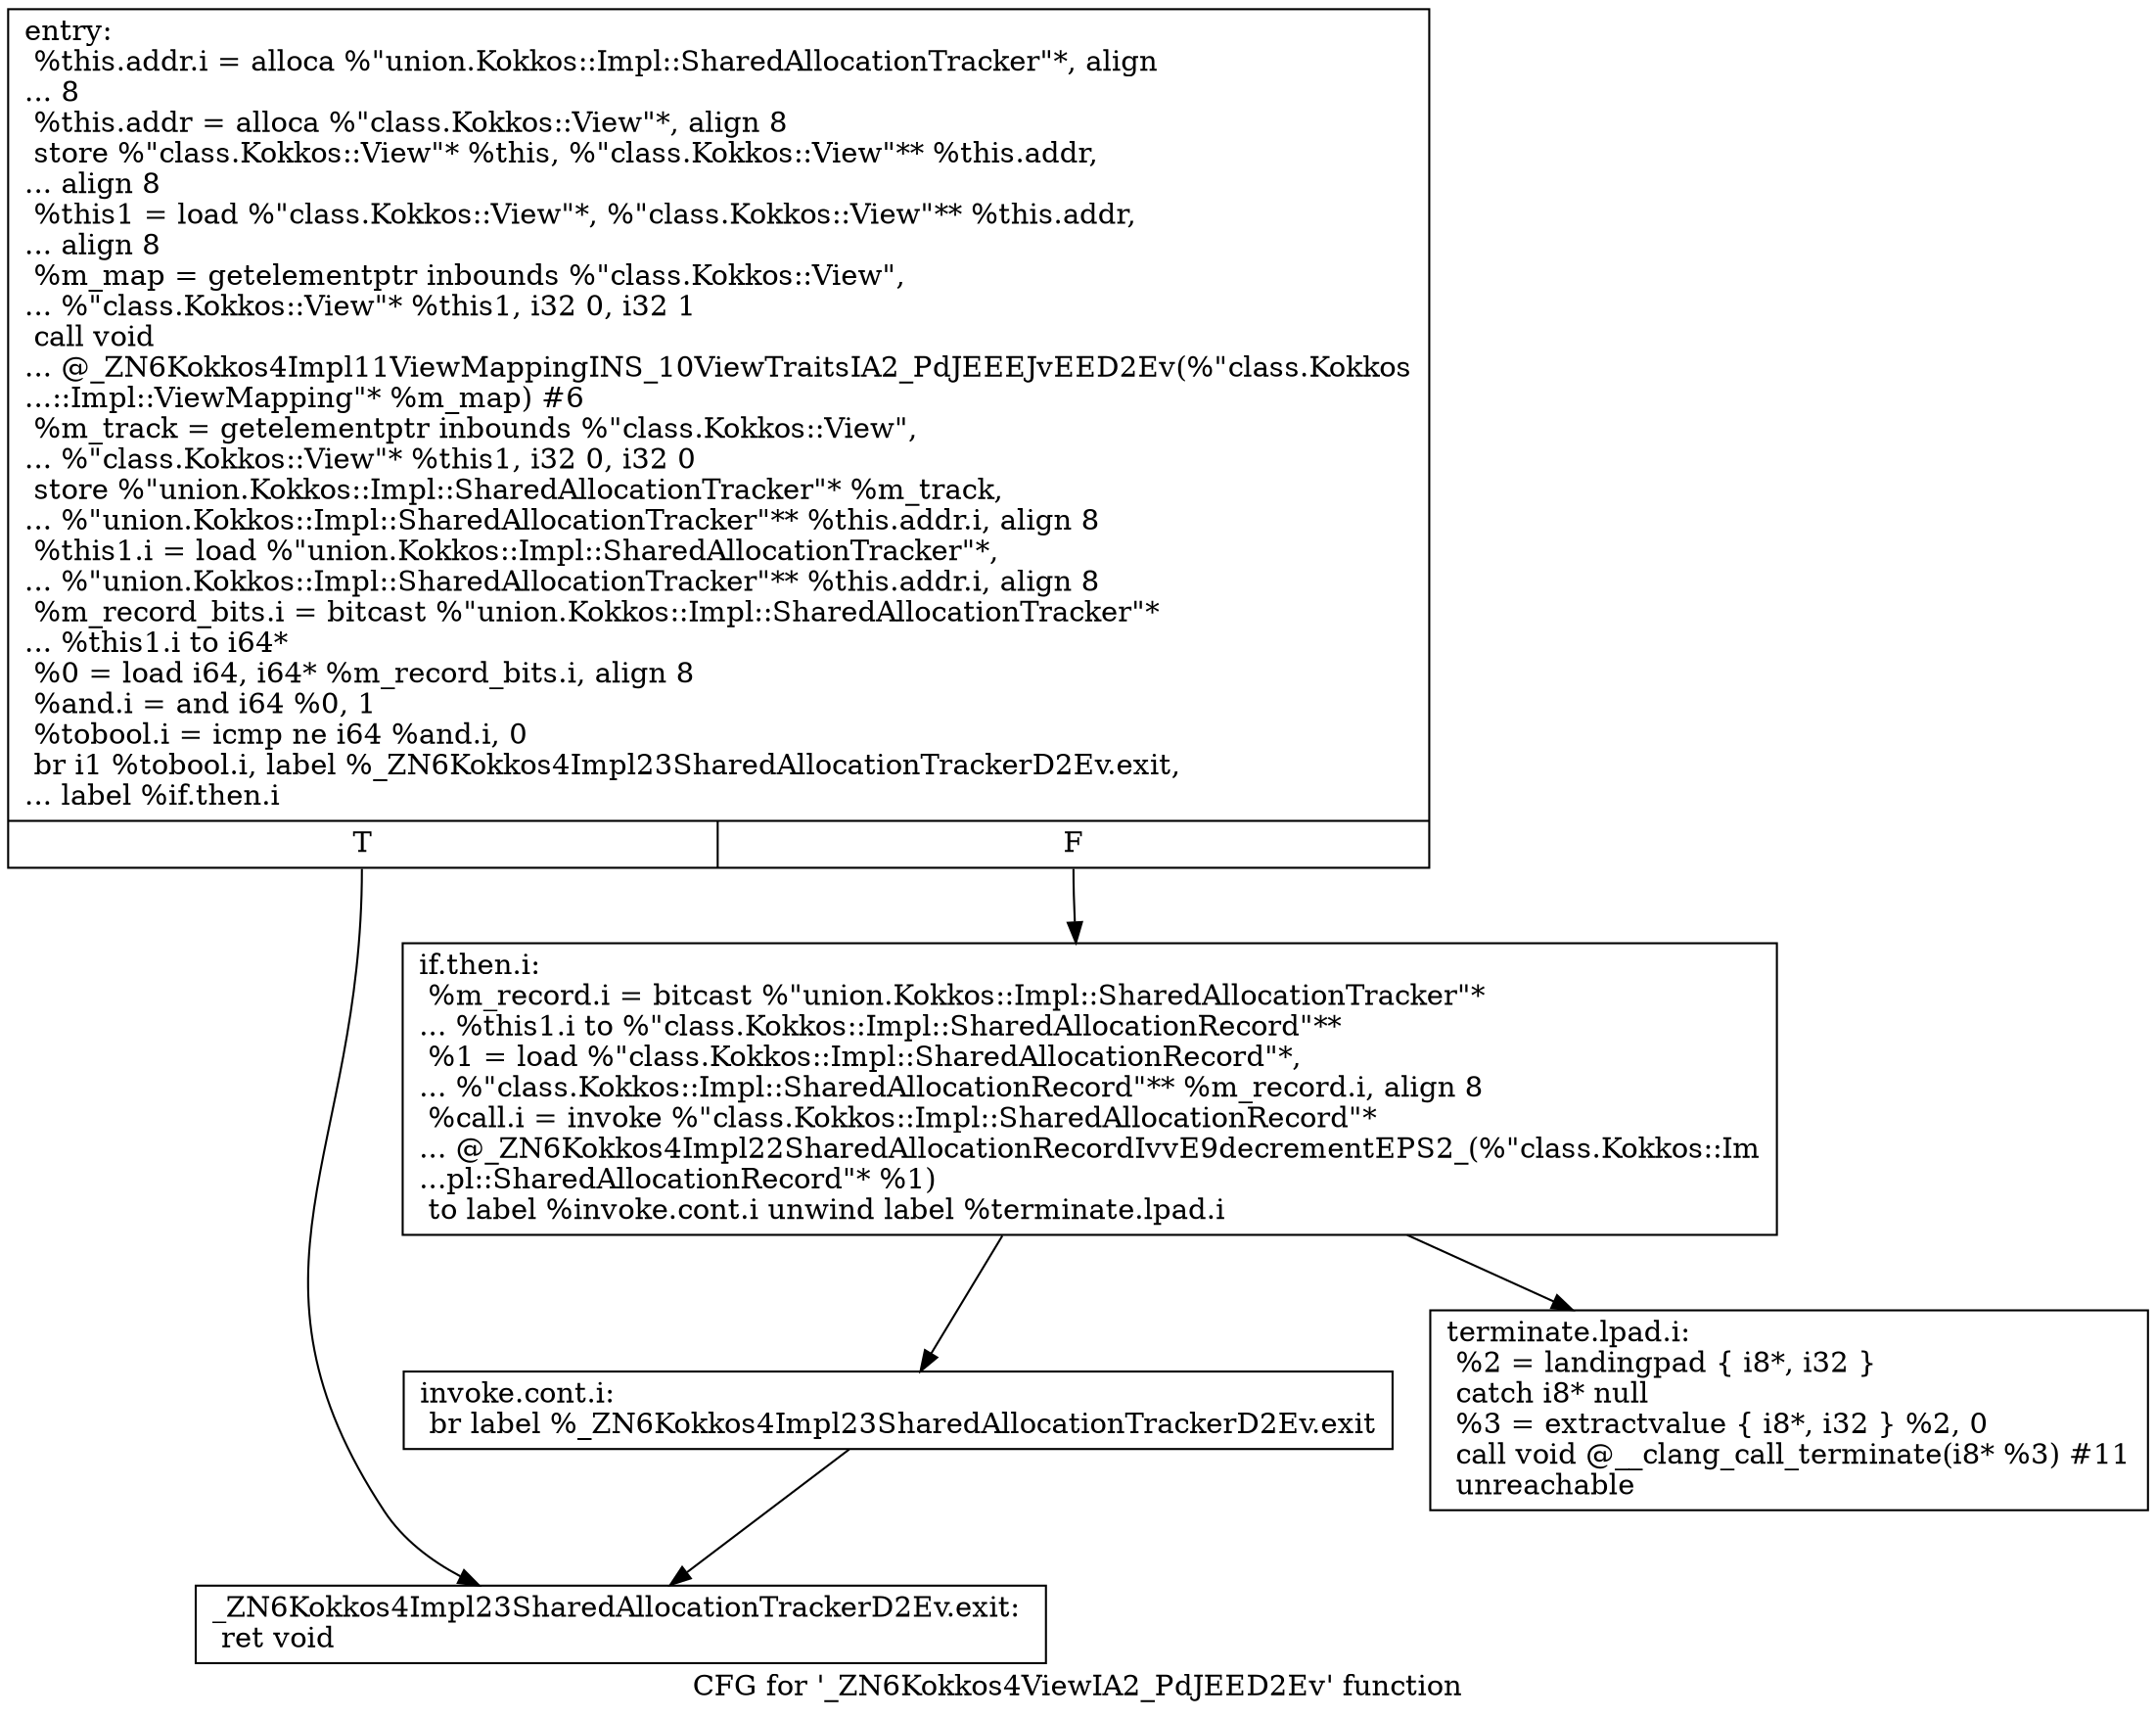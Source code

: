 digraph "CFG for '_ZN6Kokkos4ViewIA2_PdJEED2Ev' function" {
	label="CFG for '_ZN6Kokkos4ViewIA2_PdJEED2Ev' function";

	Node0x5e3aac0 [shape=record,label="{entry:\l  %this.addr.i = alloca %\"union.Kokkos::Impl::SharedAllocationTracker\"*, align\l... 8\l  %this.addr = alloca %\"class.Kokkos::View\"*, align 8\l  store %\"class.Kokkos::View\"* %this, %\"class.Kokkos::View\"** %this.addr,\l... align 8\l  %this1 = load %\"class.Kokkos::View\"*, %\"class.Kokkos::View\"** %this.addr,\l... align 8\l  %m_map = getelementptr inbounds %\"class.Kokkos::View\",\l... %\"class.Kokkos::View\"* %this1, i32 0, i32 1\l  call void\l... @_ZN6Kokkos4Impl11ViewMappingINS_10ViewTraitsIA2_PdJEEEJvEED2Ev(%\"class.Kokkos\l...::Impl::ViewMapping\"* %m_map) #6\l  %m_track = getelementptr inbounds %\"class.Kokkos::View\",\l... %\"class.Kokkos::View\"* %this1, i32 0, i32 0\l  store %\"union.Kokkos::Impl::SharedAllocationTracker\"* %m_track,\l... %\"union.Kokkos::Impl::SharedAllocationTracker\"** %this.addr.i, align 8\l  %this1.i = load %\"union.Kokkos::Impl::SharedAllocationTracker\"*,\l... %\"union.Kokkos::Impl::SharedAllocationTracker\"** %this.addr.i, align 8\l  %m_record_bits.i = bitcast %\"union.Kokkos::Impl::SharedAllocationTracker\"*\l... %this1.i to i64*\l  %0 = load i64, i64* %m_record_bits.i, align 8\l  %and.i = and i64 %0, 1\l  %tobool.i = icmp ne i64 %and.i, 0\l  br i1 %tobool.i, label %_ZN6Kokkos4Impl23SharedAllocationTrackerD2Ev.exit,\l... label %if.then.i\l|{<s0>T|<s1>F}}"];
	Node0x5e3aac0:s0 -> Node0x5e3ac50;
	Node0x5e3aac0:s1 -> Node0x5e3b350;
	Node0x5e3b350 [shape=record,label="{if.then.i:                                        \l  %m_record.i = bitcast %\"union.Kokkos::Impl::SharedAllocationTracker\"*\l... %this1.i to %\"class.Kokkos::Impl::SharedAllocationRecord\"**\l  %1 = load %\"class.Kokkos::Impl::SharedAllocationRecord\"*,\l... %\"class.Kokkos::Impl::SharedAllocationRecord\"** %m_record.i, align 8\l  %call.i = invoke %\"class.Kokkos::Impl::SharedAllocationRecord\"*\l... @_ZN6Kokkos4Impl22SharedAllocationRecordIvvE9decrementEPS2_(%\"class.Kokkos::Im\l...pl::SharedAllocationRecord\"* %1)\l          to label %invoke.cont.i unwind label %terminate.lpad.i\l}"];
	Node0x5e3b350 -> Node0x5e3b6b0;
	Node0x5e3b350 -> Node0x5e3b790;
	Node0x5e3b6b0 [shape=record,label="{invoke.cont.i:                                    \l  br label %_ZN6Kokkos4Impl23SharedAllocationTrackerD2Ev.exit\l}"];
	Node0x5e3b6b0 -> Node0x5e3ac50;
	Node0x5e3b790 [shape=record,label="{terminate.lpad.i:                                 \l  %2 = landingpad \{ i8*, i32 \}\l          catch i8* null\l  %3 = extractvalue \{ i8*, i32 \} %2, 0\l  call void @__clang_call_terminate(i8* %3) #11\l  unreachable\l}"];
	Node0x5e3ac50 [shape=record,label="{_ZN6Kokkos4Impl23SharedAllocationTrackerD2Ev.exit: \l  ret void\l}"];
}
